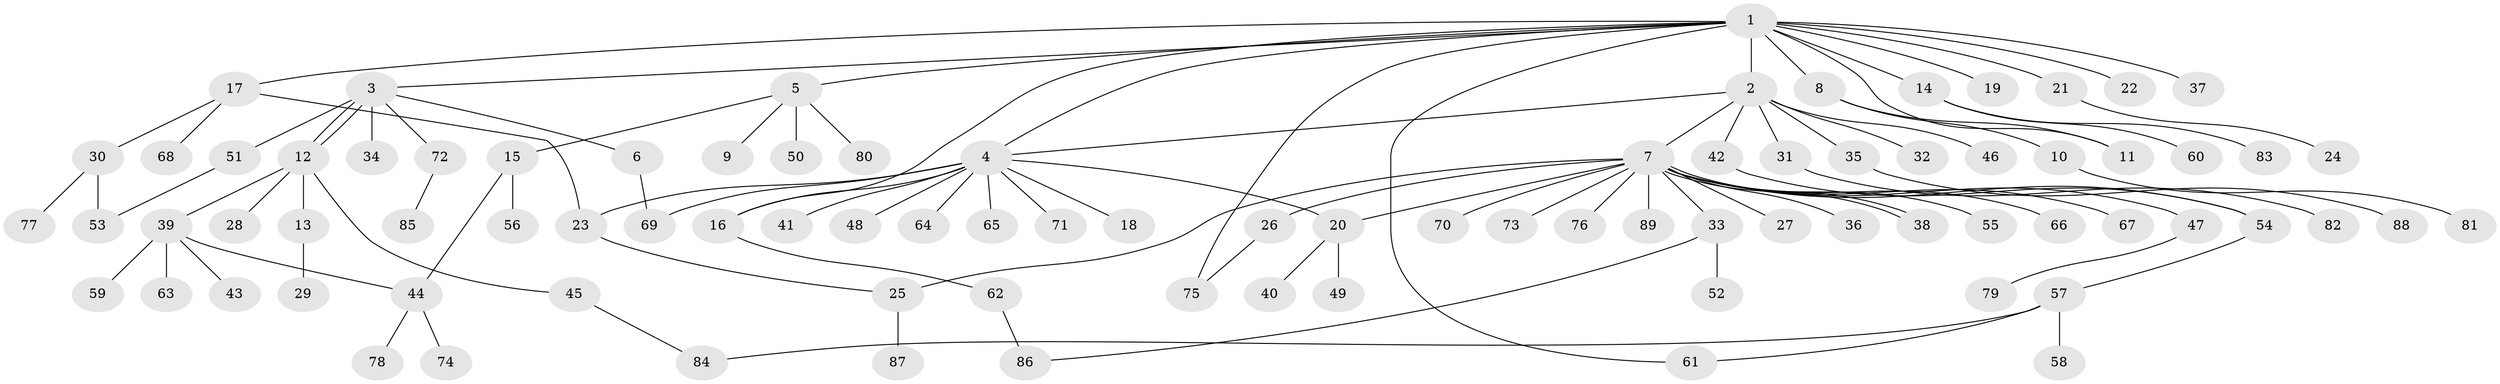// coarse degree distribution, {15: 0.038461538461538464, 11: 0.038461538461538464, 2: 0.11538461538461539, 9: 0.038461538461538464, 1: 0.6538461538461539, 3: 0.07692307692307693, 4: 0.038461538461538464}
// Generated by graph-tools (version 1.1) at 2025/18/03/04/25 18:18:14]
// undirected, 89 vertices, 104 edges
graph export_dot {
graph [start="1"]
  node [color=gray90,style=filled];
  1;
  2;
  3;
  4;
  5;
  6;
  7;
  8;
  9;
  10;
  11;
  12;
  13;
  14;
  15;
  16;
  17;
  18;
  19;
  20;
  21;
  22;
  23;
  24;
  25;
  26;
  27;
  28;
  29;
  30;
  31;
  32;
  33;
  34;
  35;
  36;
  37;
  38;
  39;
  40;
  41;
  42;
  43;
  44;
  45;
  46;
  47;
  48;
  49;
  50;
  51;
  52;
  53;
  54;
  55;
  56;
  57;
  58;
  59;
  60;
  61;
  62;
  63;
  64;
  65;
  66;
  67;
  68;
  69;
  70;
  71;
  72;
  73;
  74;
  75;
  76;
  77;
  78;
  79;
  80;
  81;
  82;
  83;
  84;
  85;
  86;
  87;
  88;
  89;
  1 -- 2;
  1 -- 3;
  1 -- 4;
  1 -- 5;
  1 -- 8;
  1 -- 11;
  1 -- 14;
  1 -- 16;
  1 -- 17;
  1 -- 19;
  1 -- 21;
  1 -- 22;
  1 -- 37;
  1 -- 61;
  1 -- 75;
  2 -- 4;
  2 -- 7;
  2 -- 31;
  2 -- 32;
  2 -- 35;
  2 -- 42;
  2 -- 46;
  3 -- 6;
  3 -- 12;
  3 -- 12;
  3 -- 34;
  3 -- 51;
  3 -- 72;
  4 -- 16;
  4 -- 18;
  4 -- 20;
  4 -- 23;
  4 -- 41;
  4 -- 48;
  4 -- 64;
  4 -- 65;
  4 -- 69;
  4 -- 71;
  5 -- 9;
  5 -- 15;
  5 -- 50;
  5 -- 80;
  6 -- 69;
  7 -- 20;
  7 -- 25;
  7 -- 26;
  7 -- 27;
  7 -- 33;
  7 -- 36;
  7 -- 38;
  7 -- 38;
  7 -- 47;
  7 -- 54;
  7 -- 55;
  7 -- 66;
  7 -- 67;
  7 -- 70;
  7 -- 73;
  7 -- 76;
  7 -- 89;
  8 -- 10;
  8 -- 11;
  10 -- 81;
  12 -- 13;
  12 -- 28;
  12 -- 39;
  12 -- 45;
  13 -- 29;
  14 -- 60;
  14 -- 83;
  15 -- 44;
  15 -- 56;
  16 -- 62;
  17 -- 23;
  17 -- 30;
  17 -- 68;
  20 -- 40;
  20 -- 49;
  21 -- 24;
  23 -- 25;
  25 -- 87;
  26 -- 75;
  30 -- 53;
  30 -- 77;
  31 -- 82;
  33 -- 52;
  33 -- 86;
  35 -- 88;
  39 -- 43;
  39 -- 44;
  39 -- 59;
  39 -- 63;
  42 -- 54;
  44 -- 74;
  44 -- 78;
  45 -- 84;
  47 -- 79;
  51 -- 53;
  54 -- 57;
  57 -- 58;
  57 -- 61;
  57 -- 84;
  62 -- 86;
  72 -- 85;
}

